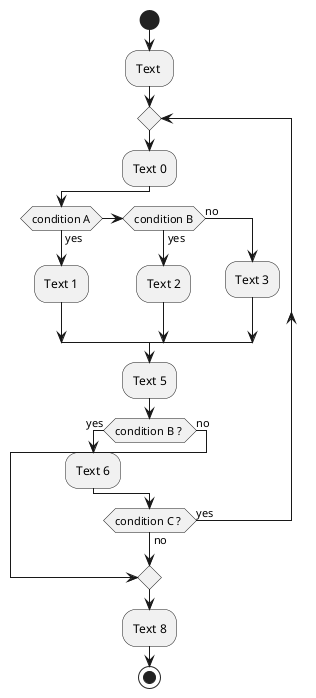 {
  "sha1": "d6iyi0je29bnubaqeli9d88xymzx13z",
  "insertion": {
    "when": "2024-06-01T09:03:02.574Z",
    "url": "http://plantuml.sourceforge.net/qa/?qa=5438/plantuml-crashes-with-this-example",
    "user": "plantuml@gmail.com"
  }
}
@startuml
skinparam monochrome true
start
:Text ;
repeat
:Text 0;
   if (condition A) then (yes)
      :Text 1;
   elseif (condition B) then (yes)
       :Text 2;
   else (no)
:Text 3;
   endif
:Text 5;
if (condition B ? ) then (yes)
  :Text 6;
else (no)
  break
endif
repeat while (condition C ? )is (yes) not (no)
->
 :Text 8;
stop
@enduml
